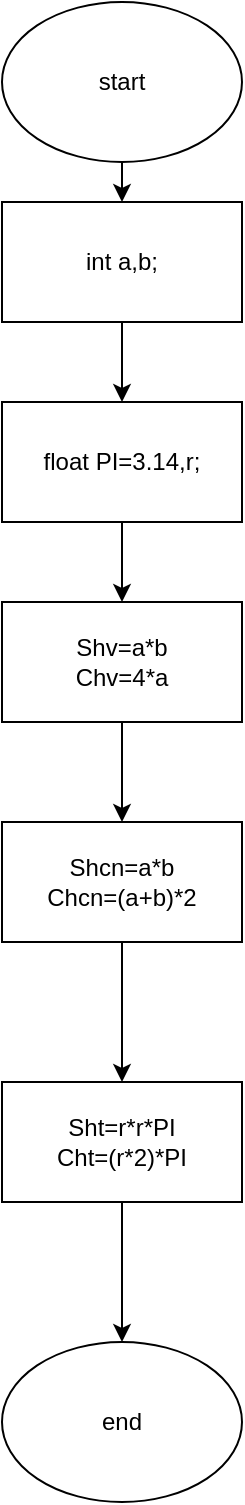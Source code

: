 <mxfile version="22.1.1" type="device">
  <diagram id="C5RBs43oDa-KdzZeNtuy" name="bt1-ss11.c">
    <mxGraphModel dx="794" dy="456" grid="1" gridSize="10" guides="1" tooltips="1" connect="1" arrows="1" fold="1" page="1" pageScale="1" pageWidth="827" pageHeight="1169" math="0" shadow="0">
      <root>
        <mxCell id="WIyWlLk6GJQsqaUBKTNV-0" />
        <mxCell id="WIyWlLk6GJQsqaUBKTNV-1" parent="WIyWlLk6GJQsqaUBKTNV-0" />
        <mxCell id="LWsuZpThlgkO0GnN6s7W-2" style="edgeStyle=orthogonalEdgeStyle;rounded=0;orthogonalLoop=1;jettySize=auto;html=1;exitX=0.5;exitY=1;exitDx=0;exitDy=0;entryX=0.5;entryY=0;entryDx=0;entryDy=0;" edge="1" parent="WIyWlLk6GJQsqaUBKTNV-1" source="LWsuZpThlgkO0GnN6s7W-0" target="LWsuZpThlgkO0GnN6s7W-1">
          <mxGeometry relative="1" as="geometry" />
        </mxCell>
        <mxCell id="LWsuZpThlgkO0GnN6s7W-0" value="start" style="ellipse;whiteSpace=wrap;html=1;" vertex="1" parent="WIyWlLk6GJQsqaUBKTNV-1">
          <mxGeometry x="310" y="140" width="120" height="80" as="geometry" />
        </mxCell>
        <mxCell id="LWsuZpThlgkO0GnN6s7W-4" style="edgeStyle=orthogonalEdgeStyle;rounded=0;orthogonalLoop=1;jettySize=auto;html=1;exitX=0.5;exitY=1;exitDx=0;exitDy=0;entryX=0.5;entryY=0;entryDx=0;entryDy=0;" edge="1" parent="WIyWlLk6GJQsqaUBKTNV-1" source="LWsuZpThlgkO0GnN6s7W-1" target="LWsuZpThlgkO0GnN6s7W-3">
          <mxGeometry relative="1" as="geometry" />
        </mxCell>
        <mxCell id="LWsuZpThlgkO0GnN6s7W-1" value="int a,b;" style="rounded=0;whiteSpace=wrap;html=1;" vertex="1" parent="WIyWlLk6GJQsqaUBKTNV-1">
          <mxGeometry x="310" y="240" width="120" height="60" as="geometry" />
        </mxCell>
        <mxCell id="LWsuZpThlgkO0GnN6s7W-6" style="edgeStyle=orthogonalEdgeStyle;rounded=0;orthogonalLoop=1;jettySize=auto;html=1;exitX=0.5;exitY=1;exitDx=0;exitDy=0;entryX=0.5;entryY=0;entryDx=0;entryDy=0;" edge="1" parent="WIyWlLk6GJQsqaUBKTNV-1" source="LWsuZpThlgkO0GnN6s7W-3" target="LWsuZpThlgkO0GnN6s7W-5">
          <mxGeometry relative="1" as="geometry" />
        </mxCell>
        <mxCell id="LWsuZpThlgkO0GnN6s7W-3" value="float PI=3.14,r;" style="rounded=0;whiteSpace=wrap;html=1;" vertex="1" parent="WIyWlLk6GJQsqaUBKTNV-1">
          <mxGeometry x="310" y="340" width="120" height="60" as="geometry" />
        </mxCell>
        <mxCell id="LWsuZpThlgkO0GnN6s7W-8" style="edgeStyle=orthogonalEdgeStyle;rounded=0;orthogonalLoop=1;jettySize=auto;html=1;exitX=0.5;exitY=1;exitDx=0;exitDy=0;entryX=0.5;entryY=0;entryDx=0;entryDy=0;" edge="1" parent="WIyWlLk6GJQsqaUBKTNV-1" source="LWsuZpThlgkO0GnN6s7W-5" target="LWsuZpThlgkO0GnN6s7W-7">
          <mxGeometry relative="1" as="geometry" />
        </mxCell>
        <mxCell id="LWsuZpThlgkO0GnN6s7W-5" value="Shv=a*b&lt;br&gt;Chv=4*a" style="rounded=0;whiteSpace=wrap;html=1;" vertex="1" parent="WIyWlLk6GJQsqaUBKTNV-1">
          <mxGeometry x="310" y="440" width="120" height="60" as="geometry" />
        </mxCell>
        <mxCell id="LWsuZpThlgkO0GnN6s7W-10" style="edgeStyle=orthogonalEdgeStyle;rounded=0;orthogonalLoop=1;jettySize=auto;html=1;exitX=0.5;exitY=1;exitDx=0;exitDy=0;entryX=0.5;entryY=0;entryDx=0;entryDy=0;" edge="1" parent="WIyWlLk6GJQsqaUBKTNV-1" source="LWsuZpThlgkO0GnN6s7W-7" target="LWsuZpThlgkO0GnN6s7W-9">
          <mxGeometry relative="1" as="geometry" />
        </mxCell>
        <mxCell id="LWsuZpThlgkO0GnN6s7W-7" value="Shcn=a*b&lt;br&gt;Chcn=(a+b)*2" style="rounded=0;whiteSpace=wrap;html=1;" vertex="1" parent="WIyWlLk6GJQsqaUBKTNV-1">
          <mxGeometry x="310" y="550" width="120" height="60" as="geometry" />
        </mxCell>
        <mxCell id="LWsuZpThlgkO0GnN6s7W-12" style="edgeStyle=orthogonalEdgeStyle;rounded=0;orthogonalLoop=1;jettySize=auto;html=1;exitX=0.5;exitY=1;exitDx=0;exitDy=0;" edge="1" parent="WIyWlLk6GJQsqaUBKTNV-1" source="LWsuZpThlgkO0GnN6s7W-9" target="LWsuZpThlgkO0GnN6s7W-11">
          <mxGeometry relative="1" as="geometry" />
        </mxCell>
        <mxCell id="LWsuZpThlgkO0GnN6s7W-9" value="Sht=r*r*PI&lt;br&gt;Cht=(r*2)*PI" style="rounded=0;whiteSpace=wrap;html=1;" vertex="1" parent="WIyWlLk6GJQsqaUBKTNV-1">
          <mxGeometry x="310" y="680" width="120" height="60" as="geometry" />
        </mxCell>
        <mxCell id="LWsuZpThlgkO0GnN6s7W-11" value="end" style="ellipse;whiteSpace=wrap;html=1;" vertex="1" parent="WIyWlLk6GJQsqaUBKTNV-1">
          <mxGeometry x="310" y="810" width="120" height="80" as="geometry" />
        </mxCell>
      </root>
    </mxGraphModel>
  </diagram>
</mxfile>
